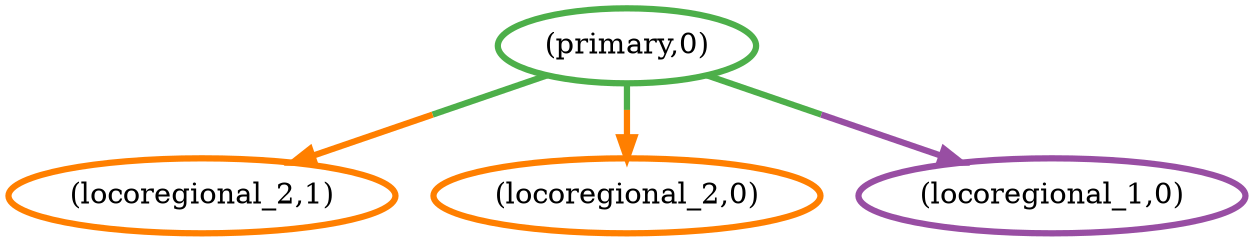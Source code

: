 digraph G {
	3 [penwidth=3,colorscheme=set19,color=5,label="(locoregional_2,1)"]
	2 [penwidth=3,colorscheme=set19,color=5,label="(locoregional_2,0)"]
	1 [penwidth=3,colorscheme=set19,color=4,label="(locoregional_1,0)"]
	0 [penwidth=3,colorscheme=set19,color=3,label="(primary,0)"]
	0 -> 3 [penwidth=3,colorscheme=set19,color="3;0.5:5"]
	0 -> 2 [penwidth=3,colorscheme=set19,color="3;0.5:5"]
	0 -> 1 [penwidth=3,colorscheme=set19,color="3;0.5:4"]
}